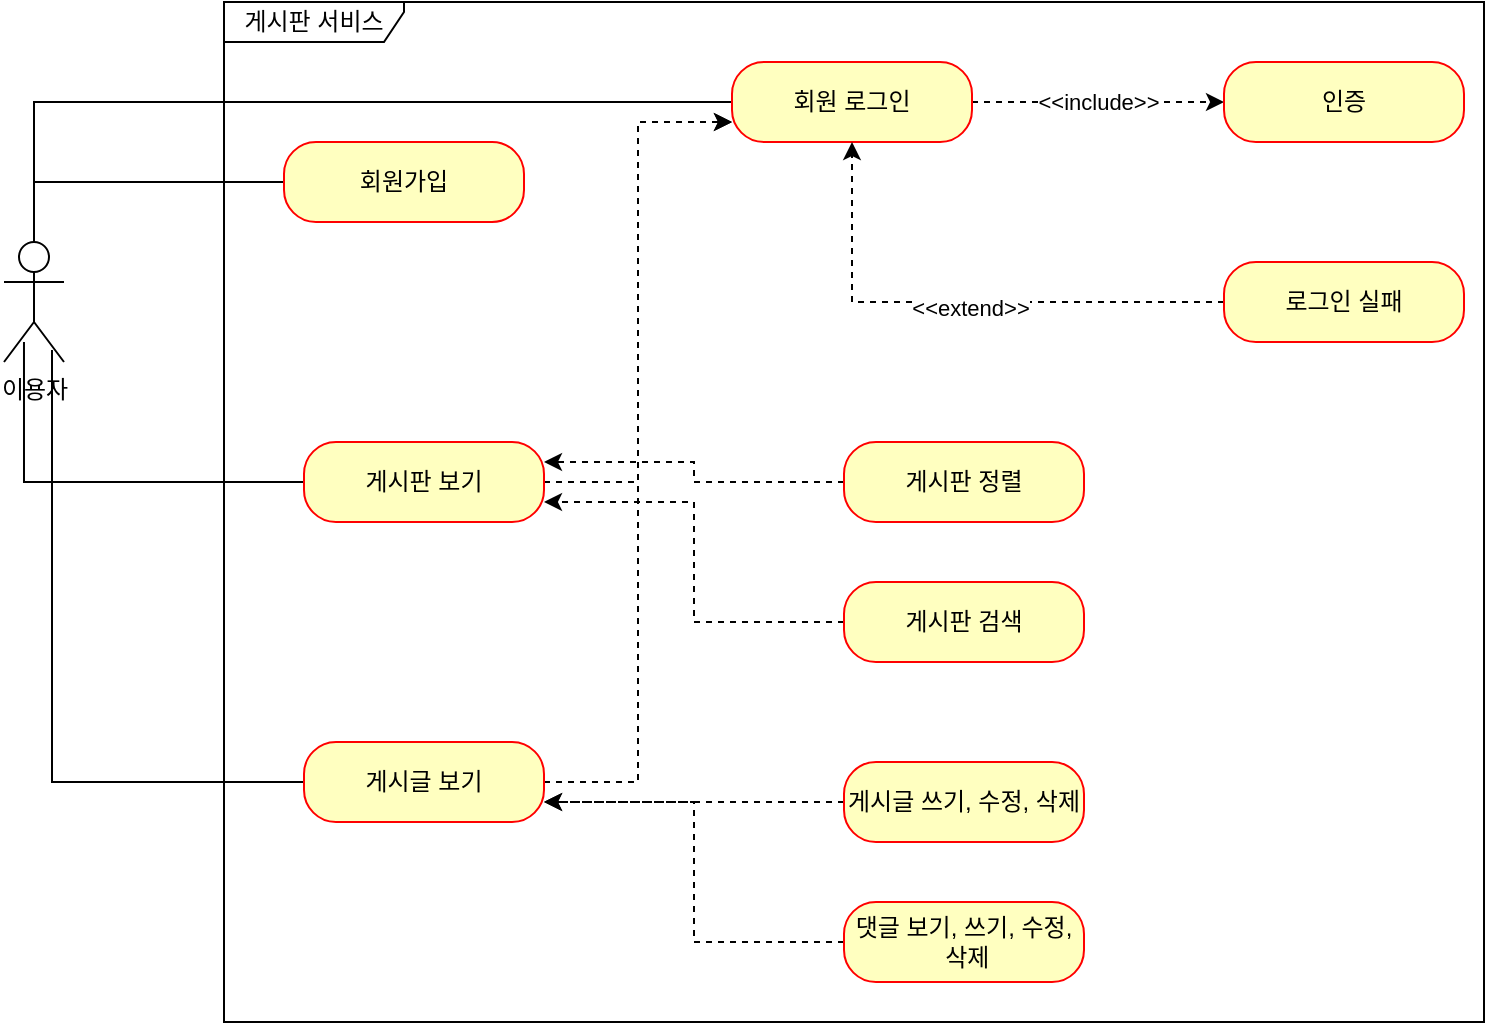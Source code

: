 <mxfile version="21.4.0" type="github">
  <diagram name="페이지-1" id="DM0ggkmJFtXix6DNAQyy">
    <mxGraphModel dx="879" dy="645" grid="1" gridSize="10" guides="1" tooltips="1" connect="1" arrows="1" fold="1" page="1" pageScale="1" pageWidth="827" pageHeight="1169" math="0" shadow="0">
      <root>
        <mxCell id="0" />
        <mxCell id="1" parent="0" />
        <mxCell id="sVMq51q926s-85349Xmb-1" value="이용자&lt;br&gt;" style="shape=umlActor;verticalLabelPosition=bottom;verticalAlign=top;html=1;" vertex="1" parent="1">
          <mxGeometry x="50" y="320" width="30" height="60" as="geometry" />
        </mxCell>
        <mxCell id="sVMq51q926s-85349Xmb-5" value="게시판 서비스" style="shape=umlFrame;whiteSpace=wrap;html=1;pointerEvents=0;width=90;height=20;" vertex="1" parent="1">
          <mxGeometry x="160" y="200" width="630" height="510" as="geometry" />
        </mxCell>
        <mxCell id="sVMq51q926s-85349Xmb-17" style="edgeStyle=orthogonalEdgeStyle;rounded=0;orthogonalLoop=1;jettySize=auto;html=1;endArrow=none;endFill=0;" edge="1" parent="1" source="sVMq51q926s-85349Xmb-6" target="sVMq51q926s-85349Xmb-1">
          <mxGeometry relative="1" as="geometry" />
        </mxCell>
        <mxCell id="sVMq51q926s-85349Xmb-6" value="회원가입" style="rounded=1;whiteSpace=wrap;html=1;arcSize=40;fontColor=#000000;fillColor=#ffffc0;strokeColor=#ff0000;" vertex="1" parent="1">
          <mxGeometry x="190" y="270" width="120" height="40" as="geometry" />
        </mxCell>
        <mxCell id="sVMq51q926s-85349Xmb-19" style="edgeStyle=orthogonalEdgeStyle;rounded=0;orthogonalLoop=1;jettySize=auto;html=1;entryX=0.333;entryY=0.833;entryDx=0;entryDy=0;entryPerimeter=0;endArrow=none;endFill=0;" edge="1" parent="1" source="sVMq51q926s-85349Xmb-8" target="sVMq51q926s-85349Xmb-1">
          <mxGeometry relative="1" as="geometry" />
        </mxCell>
        <mxCell id="sVMq51q926s-85349Xmb-25" style="edgeStyle=orthogonalEdgeStyle;rounded=0;orthogonalLoop=1;jettySize=auto;html=1;entryX=0;entryY=0.75;entryDx=0;entryDy=0;dashed=1;" edge="1" parent="1" source="sVMq51q926s-85349Xmb-8" target="sVMq51q926s-85349Xmb-10">
          <mxGeometry relative="1" as="geometry" />
        </mxCell>
        <mxCell id="sVMq51q926s-85349Xmb-8" value="게시판 보기" style="rounded=1;whiteSpace=wrap;html=1;arcSize=40;fontColor=#000000;fillColor=#ffffc0;strokeColor=#ff0000;" vertex="1" parent="1">
          <mxGeometry x="200" y="420" width="120" height="40" as="geometry" />
        </mxCell>
        <mxCell id="sVMq51q926s-85349Xmb-20" style="edgeStyle=orthogonalEdgeStyle;rounded=0;orthogonalLoop=1;jettySize=auto;html=1;entryX=0.8;entryY=0.9;entryDx=0;entryDy=0;entryPerimeter=0;endArrow=none;endFill=0;" edge="1" parent="1" source="sVMq51q926s-85349Xmb-9" target="sVMq51q926s-85349Xmb-1">
          <mxGeometry relative="1" as="geometry" />
        </mxCell>
        <mxCell id="sVMq51q926s-85349Xmb-26" style="edgeStyle=orthogonalEdgeStyle;rounded=0;orthogonalLoop=1;jettySize=auto;html=1;entryX=0;entryY=0.75;entryDx=0;entryDy=0;dashed=1;" edge="1" parent="1" source="sVMq51q926s-85349Xmb-9" target="sVMq51q926s-85349Xmb-10">
          <mxGeometry relative="1" as="geometry" />
        </mxCell>
        <mxCell id="sVMq51q926s-85349Xmb-9" value="게시글 보기" style="rounded=1;whiteSpace=wrap;html=1;arcSize=40;fontColor=#000000;fillColor=#ffffc0;strokeColor=#ff0000;" vertex="1" parent="1">
          <mxGeometry x="200" y="570" width="120" height="40" as="geometry" />
        </mxCell>
        <mxCell id="sVMq51q926s-85349Xmb-18" style="edgeStyle=orthogonalEdgeStyle;rounded=0;orthogonalLoop=1;jettySize=auto;html=1;entryX=0.5;entryY=0;entryDx=0;entryDy=0;entryPerimeter=0;endArrow=none;endFill=0;" edge="1" parent="1" source="sVMq51q926s-85349Xmb-10" target="sVMq51q926s-85349Xmb-1">
          <mxGeometry relative="1" as="geometry" />
        </mxCell>
        <mxCell id="sVMq51q926s-85349Xmb-21" value="&amp;lt;&amp;lt;include&amp;gt;&amp;gt;" style="edgeStyle=orthogonalEdgeStyle;rounded=0;orthogonalLoop=1;jettySize=auto;html=1;endArrow=classic;endFill=1;dashed=1;" edge="1" parent="1" source="sVMq51q926s-85349Xmb-10" target="sVMq51q926s-85349Xmb-11">
          <mxGeometry relative="1" as="geometry" />
        </mxCell>
        <mxCell id="sVMq51q926s-85349Xmb-10" value="회원 로그인" style="rounded=1;whiteSpace=wrap;html=1;arcSize=40;fontColor=#000000;fillColor=#ffffc0;strokeColor=#ff0000;" vertex="1" parent="1">
          <mxGeometry x="414" y="230" width="120" height="40" as="geometry" />
        </mxCell>
        <mxCell id="sVMq51q926s-85349Xmb-11" value="인증" style="rounded=1;whiteSpace=wrap;html=1;arcSize=40;fontColor=#000000;fillColor=#ffffc0;strokeColor=#ff0000;" vertex="1" parent="1">
          <mxGeometry x="660" y="230" width="120" height="40" as="geometry" />
        </mxCell>
        <mxCell id="sVMq51q926s-85349Xmb-23" style="edgeStyle=orthogonalEdgeStyle;rounded=0;orthogonalLoop=1;jettySize=auto;html=1;dashed=1;" edge="1" parent="1" source="sVMq51q926s-85349Xmb-12" target="sVMq51q926s-85349Xmb-10">
          <mxGeometry relative="1" as="geometry" />
        </mxCell>
        <mxCell id="sVMq51q926s-85349Xmb-24" value="&amp;lt;&amp;lt;extend&amp;gt;&amp;gt;" style="edgeLabel;html=1;align=center;verticalAlign=middle;resizable=0;points=[];" vertex="1" connectable="0" parent="sVMq51q926s-85349Xmb-23">
          <mxGeometry x="-0.045" y="3" relative="1" as="geometry">
            <mxPoint as="offset" />
          </mxGeometry>
        </mxCell>
        <mxCell id="sVMq51q926s-85349Xmb-12" value="로그인 실패" style="rounded=1;whiteSpace=wrap;html=1;arcSize=40;fontColor=#000000;fillColor=#ffffc0;strokeColor=#ff0000;" vertex="1" parent="1">
          <mxGeometry x="660" y="330" width="120" height="40" as="geometry" />
        </mxCell>
        <mxCell id="sVMq51q926s-85349Xmb-27" style="edgeStyle=orthogonalEdgeStyle;rounded=0;orthogonalLoop=1;jettySize=auto;html=1;entryX=1;entryY=0.25;entryDx=0;entryDy=0;dashed=1;" edge="1" parent="1" source="sVMq51q926s-85349Xmb-13" target="sVMq51q926s-85349Xmb-8">
          <mxGeometry relative="1" as="geometry" />
        </mxCell>
        <mxCell id="sVMq51q926s-85349Xmb-13" value="게시판 정렬" style="rounded=1;whiteSpace=wrap;html=1;arcSize=40;fontColor=#000000;fillColor=#ffffc0;strokeColor=#ff0000;" vertex="1" parent="1">
          <mxGeometry x="470" y="420" width="120" height="40" as="geometry" />
        </mxCell>
        <mxCell id="sVMq51q926s-85349Xmb-28" style="edgeStyle=orthogonalEdgeStyle;rounded=0;orthogonalLoop=1;jettySize=auto;html=1;entryX=1;entryY=0.75;entryDx=0;entryDy=0;dashed=1;" edge="1" parent="1" source="sVMq51q926s-85349Xmb-14" target="sVMq51q926s-85349Xmb-8">
          <mxGeometry relative="1" as="geometry" />
        </mxCell>
        <mxCell id="sVMq51q926s-85349Xmb-14" value="게시판 검색" style="rounded=1;whiteSpace=wrap;html=1;arcSize=40;fontColor=#000000;fillColor=#ffffc0;strokeColor=#ff0000;" vertex="1" parent="1">
          <mxGeometry x="470" y="490" width="120" height="40" as="geometry" />
        </mxCell>
        <mxCell id="sVMq51q926s-85349Xmb-31" style="edgeStyle=orthogonalEdgeStyle;rounded=0;orthogonalLoop=1;jettySize=auto;html=1;entryX=1;entryY=0.75;entryDx=0;entryDy=0;dashed=1;" edge="1" parent="1" source="sVMq51q926s-85349Xmb-15" target="sVMq51q926s-85349Xmb-9">
          <mxGeometry relative="1" as="geometry" />
        </mxCell>
        <mxCell id="sVMq51q926s-85349Xmb-15" value="게시글 쓰기, 수정, 삭제" style="rounded=1;whiteSpace=wrap;html=1;arcSize=40;fontColor=#000000;fillColor=#ffffc0;strokeColor=#ff0000;" vertex="1" parent="1">
          <mxGeometry x="470" y="580" width="120" height="40" as="geometry" />
        </mxCell>
        <mxCell id="sVMq51q926s-85349Xmb-32" style="edgeStyle=orthogonalEdgeStyle;rounded=0;orthogonalLoop=1;jettySize=auto;html=1;entryX=1;entryY=0.75;entryDx=0;entryDy=0;dashed=1;" edge="1" parent="1" source="sVMq51q926s-85349Xmb-16" target="sVMq51q926s-85349Xmb-9">
          <mxGeometry relative="1" as="geometry" />
        </mxCell>
        <mxCell id="sVMq51q926s-85349Xmb-16" value="댓글 보기, 쓰기, 수정,&lt;br&gt;&amp;nbsp;삭제" style="rounded=1;whiteSpace=wrap;html=1;arcSize=40;fontColor=#000000;fillColor=#ffffc0;strokeColor=#ff0000;" vertex="1" parent="1">
          <mxGeometry x="470" y="650" width="120" height="40" as="geometry" />
        </mxCell>
      </root>
    </mxGraphModel>
  </diagram>
</mxfile>
